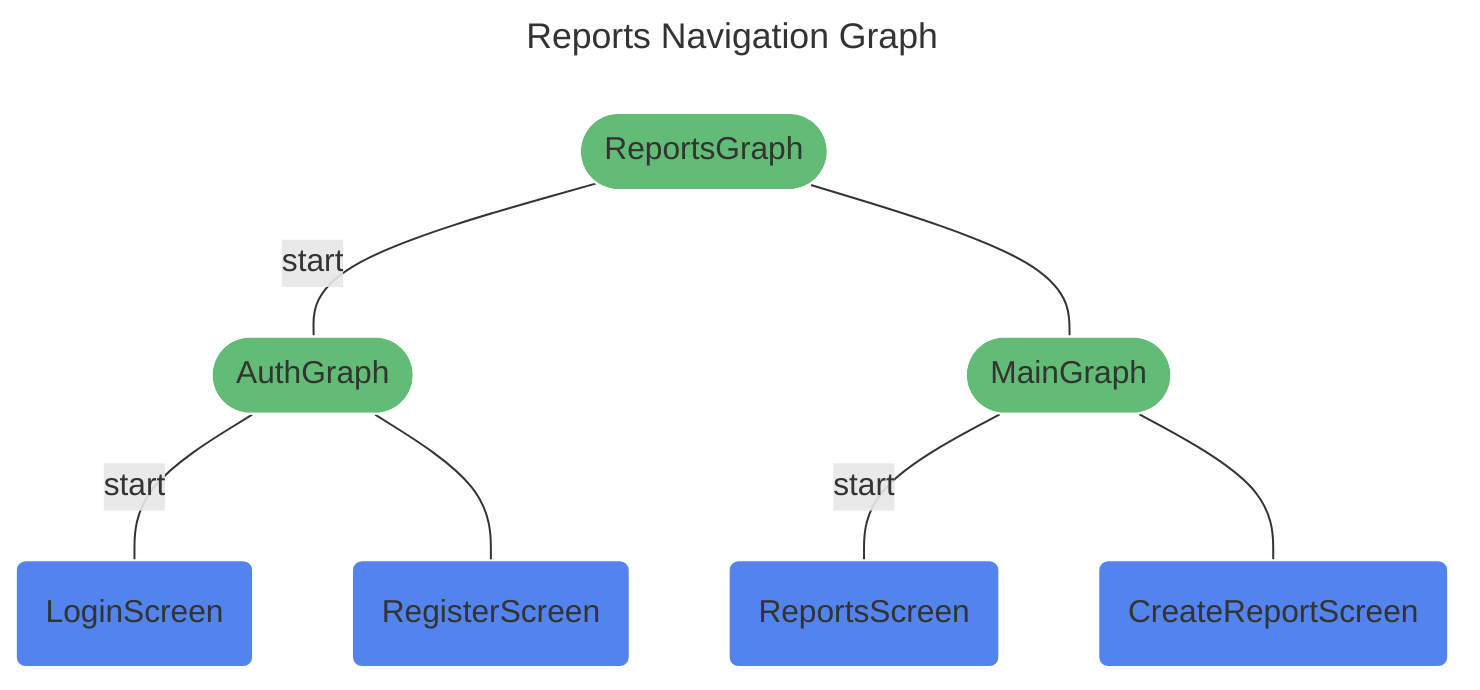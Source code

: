 ---
title: Reports Navigation Graph
---
%%{init: {'theme':'base', 'themeVariables': { 'primaryTextColor': '#fff' }}%%
graph TD
reports(["ReportsGraph"]) -- "start" --- auth(["AuthGraph"])
reports(["ReportsGraph"]) --- main(["MainGraph"])
auth(["AuthGraph"]) -- "start" --- Login("LoginScreen")
auth(["AuthGraph"]) --- Register("RegisterScreen")
main(["MainGraph"]) -- "start" --- Reports("ReportsScreen")
main(["MainGraph"]) --- CreateReport("CreateReportScreen")


classDef destination fill:#5383EC,stroke:#ffffff;
class Login,Register,CreateReport,Reports destination;
classDef navgraph fill:#63BC76,stroke:#ffffff;
class auth,main,reports,auth,main navgraph;